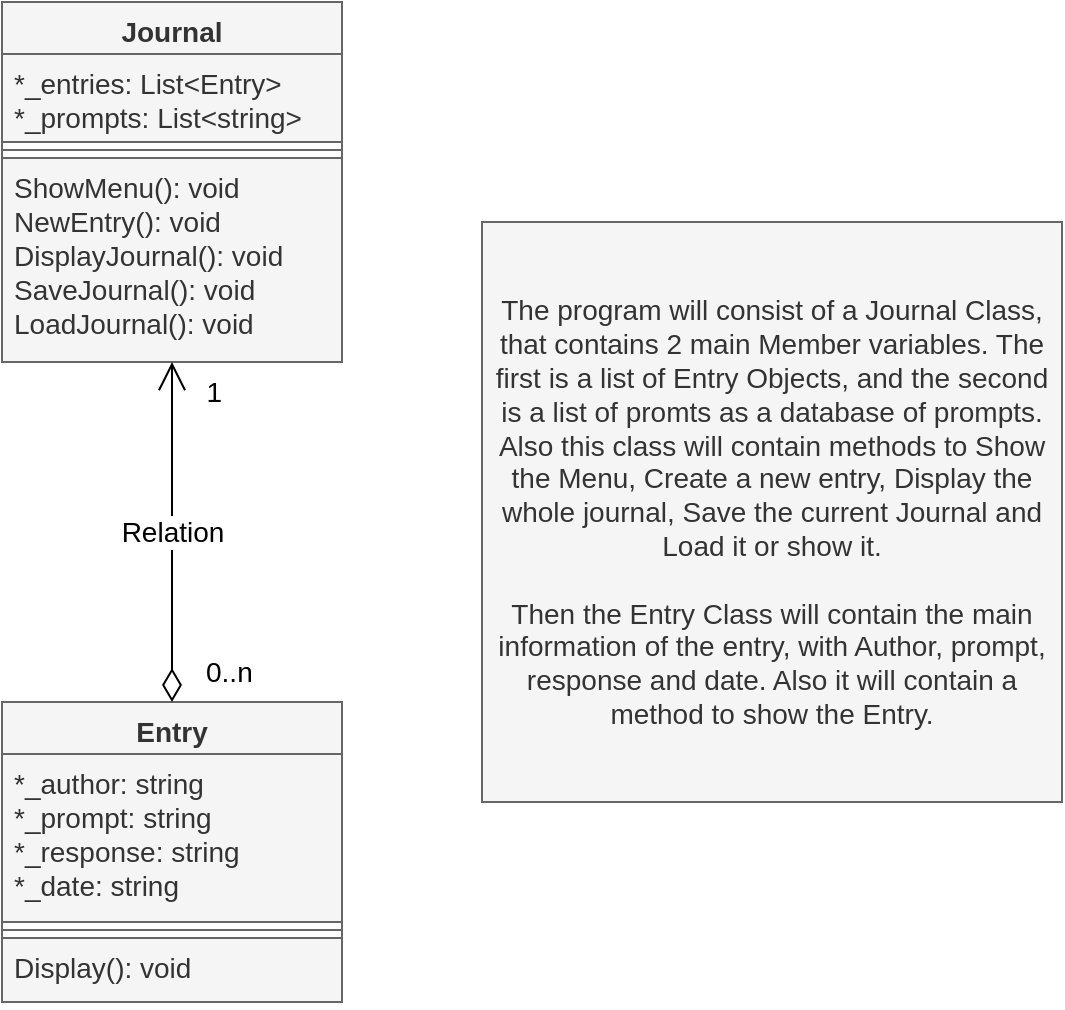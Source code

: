 <mxfile>
    <diagram id="FJXhwHptYgPNuSuxnt-G" name="Page-1">
        <mxGraphModel dx="533" dy="912" grid="1" gridSize="10" guides="1" tooltips="1" connect="1" arrows="1" fold="1" page="1" pageScale="1" pageWidth="850" pageHeight="1100" math="0" shadow="0">
            <root>
                <mxCell id="0"/>
                <mxCell id="1" parent="0"/>
                <mxCell id="40" value="Journal" style="swimlane;fontStyle=1;align=center;verticalAlign=top;childLayout=stackLayout;horizontal=1;startSize=26;horizontalStack=0;resizeParent=1;resizeParentMax=0;resizeLast=0;collapsible=1;marginBottom=0;fillColor=#f5f5f5;fontColor=#333333;strokeColor=#666666;fontSize=14;" vertex="1" parent="1">
                    <mxGeometry x="210" y="260" width="170" height="180" as="geometry"/>
                </mxCell>
                <mxCell id="41" value="*_entries: List&lt;Entry&gt;&#10;*_prompts: List&lt;string&gt;" style="text;strokeColor=#666666;fillColor=#f5f5f5;align=left;verticalAlign=top;spacingLeft=4;spacingRight=4;overflow=hidden;rotatable=0;points=[[0,0.5],[1,0.5]];portConstraint=eastwest;fontColor=#333333;fontSize=14;" vertex="1" parent="40">
                    <mxGeometry y="26" width="170" height="44" as="geometry"/>
                </mxCell>
                <mxCell id="42" value="" style="line;strokeWidth=1;fillColor=none;align=left;verticalAlign=middle;spacingTop=-1;spacingLeft=3;spacingRight=3;rotatable=0;labelPosition=right;points=[];portConstraint=eastwest;strokeColor=inherit;fontSize=14;" vertex="1" parent="40">
                    <mxGeometry y="70" width="170" height="8" as="geometry"/>
                </mxCell>
                <mxCell id="43" value="ShowMenu(): void&#10;NewEntry(): void&#10;DisplayJournal(): void&#10;SaveJournal(): void&#10;LoadJournal(): void" style="text;strokeColor=#666666;fillColor=#f5f5f5;align=left;verticalAlign=top;spacingLeft=4;spacingRight=4;overflow=hidden;rotatable=0;points=[[0,0.5],[1,0.5]];portConstraint=eastwest;fontColor=#333333;fontSize=14;" vertex="1" parent="40">
                    <mxGeometry y="78" width="170" height="102" as="geometry"/>
                </mxCell>
                <mxCell id="57" value="Entry" style="swimlane;fontStyle=1;align=center;verticalAlign=top;childLayout=stackLayout;horizontal=1;startSize=26;horizontalStack=0;resizeParent=1;resizeParentMax=0;resizeLast=0;collapsible=1;marginBottom=0;fillColor=#f5f5f5;strokeColor=#666666;fontColor=#333333;fontSize=14;" vertex="1" parent="1">
                    <mxGeometry x="210" y="610" width="170" height="150" as="geometry"/>
                </mxCell>
                <mxCell id="58" value="*_author: string&#10;*_prompt: string&#10;*_response: string&#10;*_date: string" style="text;strokeColor=#666666;fillColor=#f5f5f5;align=left;verticalAlign=top;spacingLeft=4;spacingRight=4;overflow=hidden;rotatable=0;points=[[0,0.5],[1,0.5]];portConstraint=eastwest;fontColor=#333333;fontSize=14;" vertex="1" parent="57">
                    <mxGeometry y="26" width="170" height="84" as="geometry"/>
                </mxCell>
                <mxCell id="59" value="" style="line;strokeWidth=1;fillColor=#f5f5f5;align=left;verticalAlign=middle;spacingTop=-1;spacingLeft=3;spacingRight=3;rotatable=0;labelPosition=right;points=[];portConstraint=eastwest;strokeColor=#666666;fontColor=#333333;fontSize=14;" vertex="1" parent="57">
                    <mxGeometry y="110" width="170" height="8" as="geometry"/>
                </mxCell>
                <mxCell id="60" value="Display(): void" style="text;strokeColor=#666666;fillColor=#f5f5f5;align=left;verticalAlign=top;spacingLeft=4;spacingRight=4;overflow=hidden;rotatable=0;points=[[0,0.5],[1,0.5]];portConstraint=eastwest;fontColor=#333333;fontSize=14;" vertex="1" parent="57">
                    <mxGeometry y="118" width="170" height="32" as="geometry"/>
                </mxCell>
                <mxCell id="65" value="Relation" style="endArrow=open;html=1;endSize=12;startArrow=diamondThin;startSize=14;startFill=0;edgeStyle=orthogonalEdgeStyle;fontSize=14;exitX=0.5;exitY=0;exitDx=0;exitDy=0;" edge="1" parent="1" source="57">
                    <mxGeometry relative="1" as="geometry">
                        <mxPoint x="320" y="360" as="sourcePoint"/>
                        <mxPoint x="295" y="440" as="targetPoint"/>
                    </mxGeometry>
                </mxCell>
                <mxCell id="66" value="0..n" style="edgeLabel;resizable=0;html=1;align=left;verticalAlign=top;fontSize=14;" connectable="0" vertex="1" parent="65">
                    <mxGeometry x="-1" relative="1" as="geometry">
                        <mxPoint x="15" y="-30" as="offset"/>
                    </mxGeometry>
                </mxCell>
                <mxCell id="67" value="1" style="edgeLabel;resizable=0;html=1;align=right;verticalAlign=top;fontSize=14;" connectable="0" vertex="1" parent="65">
                    <mxGeometry x="1" relative="1" as="geometry">
                        <mxPoint x="25" as="offset"/>
                    </mxGeometry>
                </mxCell>
                <mxCell id="68" value="The program will consist of a Journal Class, that contains 2 main Member variables. The first is a list of Entry Objects, and the second is a list of promts as a database of prompts.&lt;br&gt;Also this class will contain methods to Show the Menu, Create a new entry, Display the whole journal, Save the current Journal and Load it or show it.&lt;br&gt;&lt;br&gt;Then the Entry Class will contain the main information of the entry, with Author, prompt, response and date. Also it will contain a method to show the Entry." style="whiteSpace=wrap;html=1;aspect=fixed;fontSize=14;fillColor=#f5f5f5;fontColor=#333333;strokeColor=#666666;" vertex="1" parent="1">
                    <mxGeometry x="450" y="370" width="290" height="290" as="geometry"/>
                </mxCell>
            </root>
        </mxGraphModel>
    </diagram>
</mxfile>